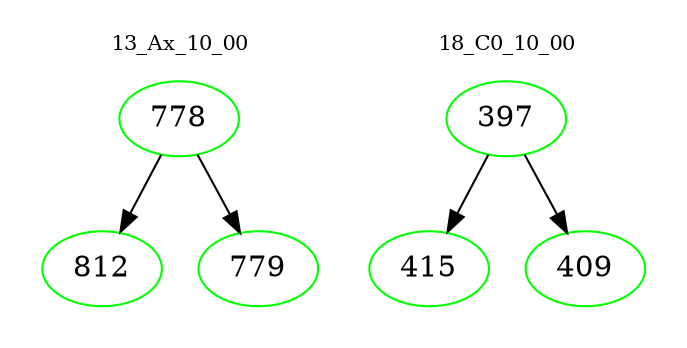 digraph{
subgraph cluster_0 {
color = white
label = "13_Ax_10_00";
fontsize=10;
T0_778 [label="778", color="green"]
T0_778 -> T0_812 [color="black"]
T0_812 [label="812", color="green"]
T0_778 -> T0_779 [color="black"]
T0_779 [label="779", color="green"]
}
subgraph cluster_1 {
color = white
label = "18_C0_10_00";
fontsize=10;
T1_397 [label="397", color="green"]
T1_397 -> T1_415 [color="black"]
T1_415 [label="415", color="green"]
T1_397 -> T1_409 [color="black"]
T1_409 [label="409", color="green"]
}
}

